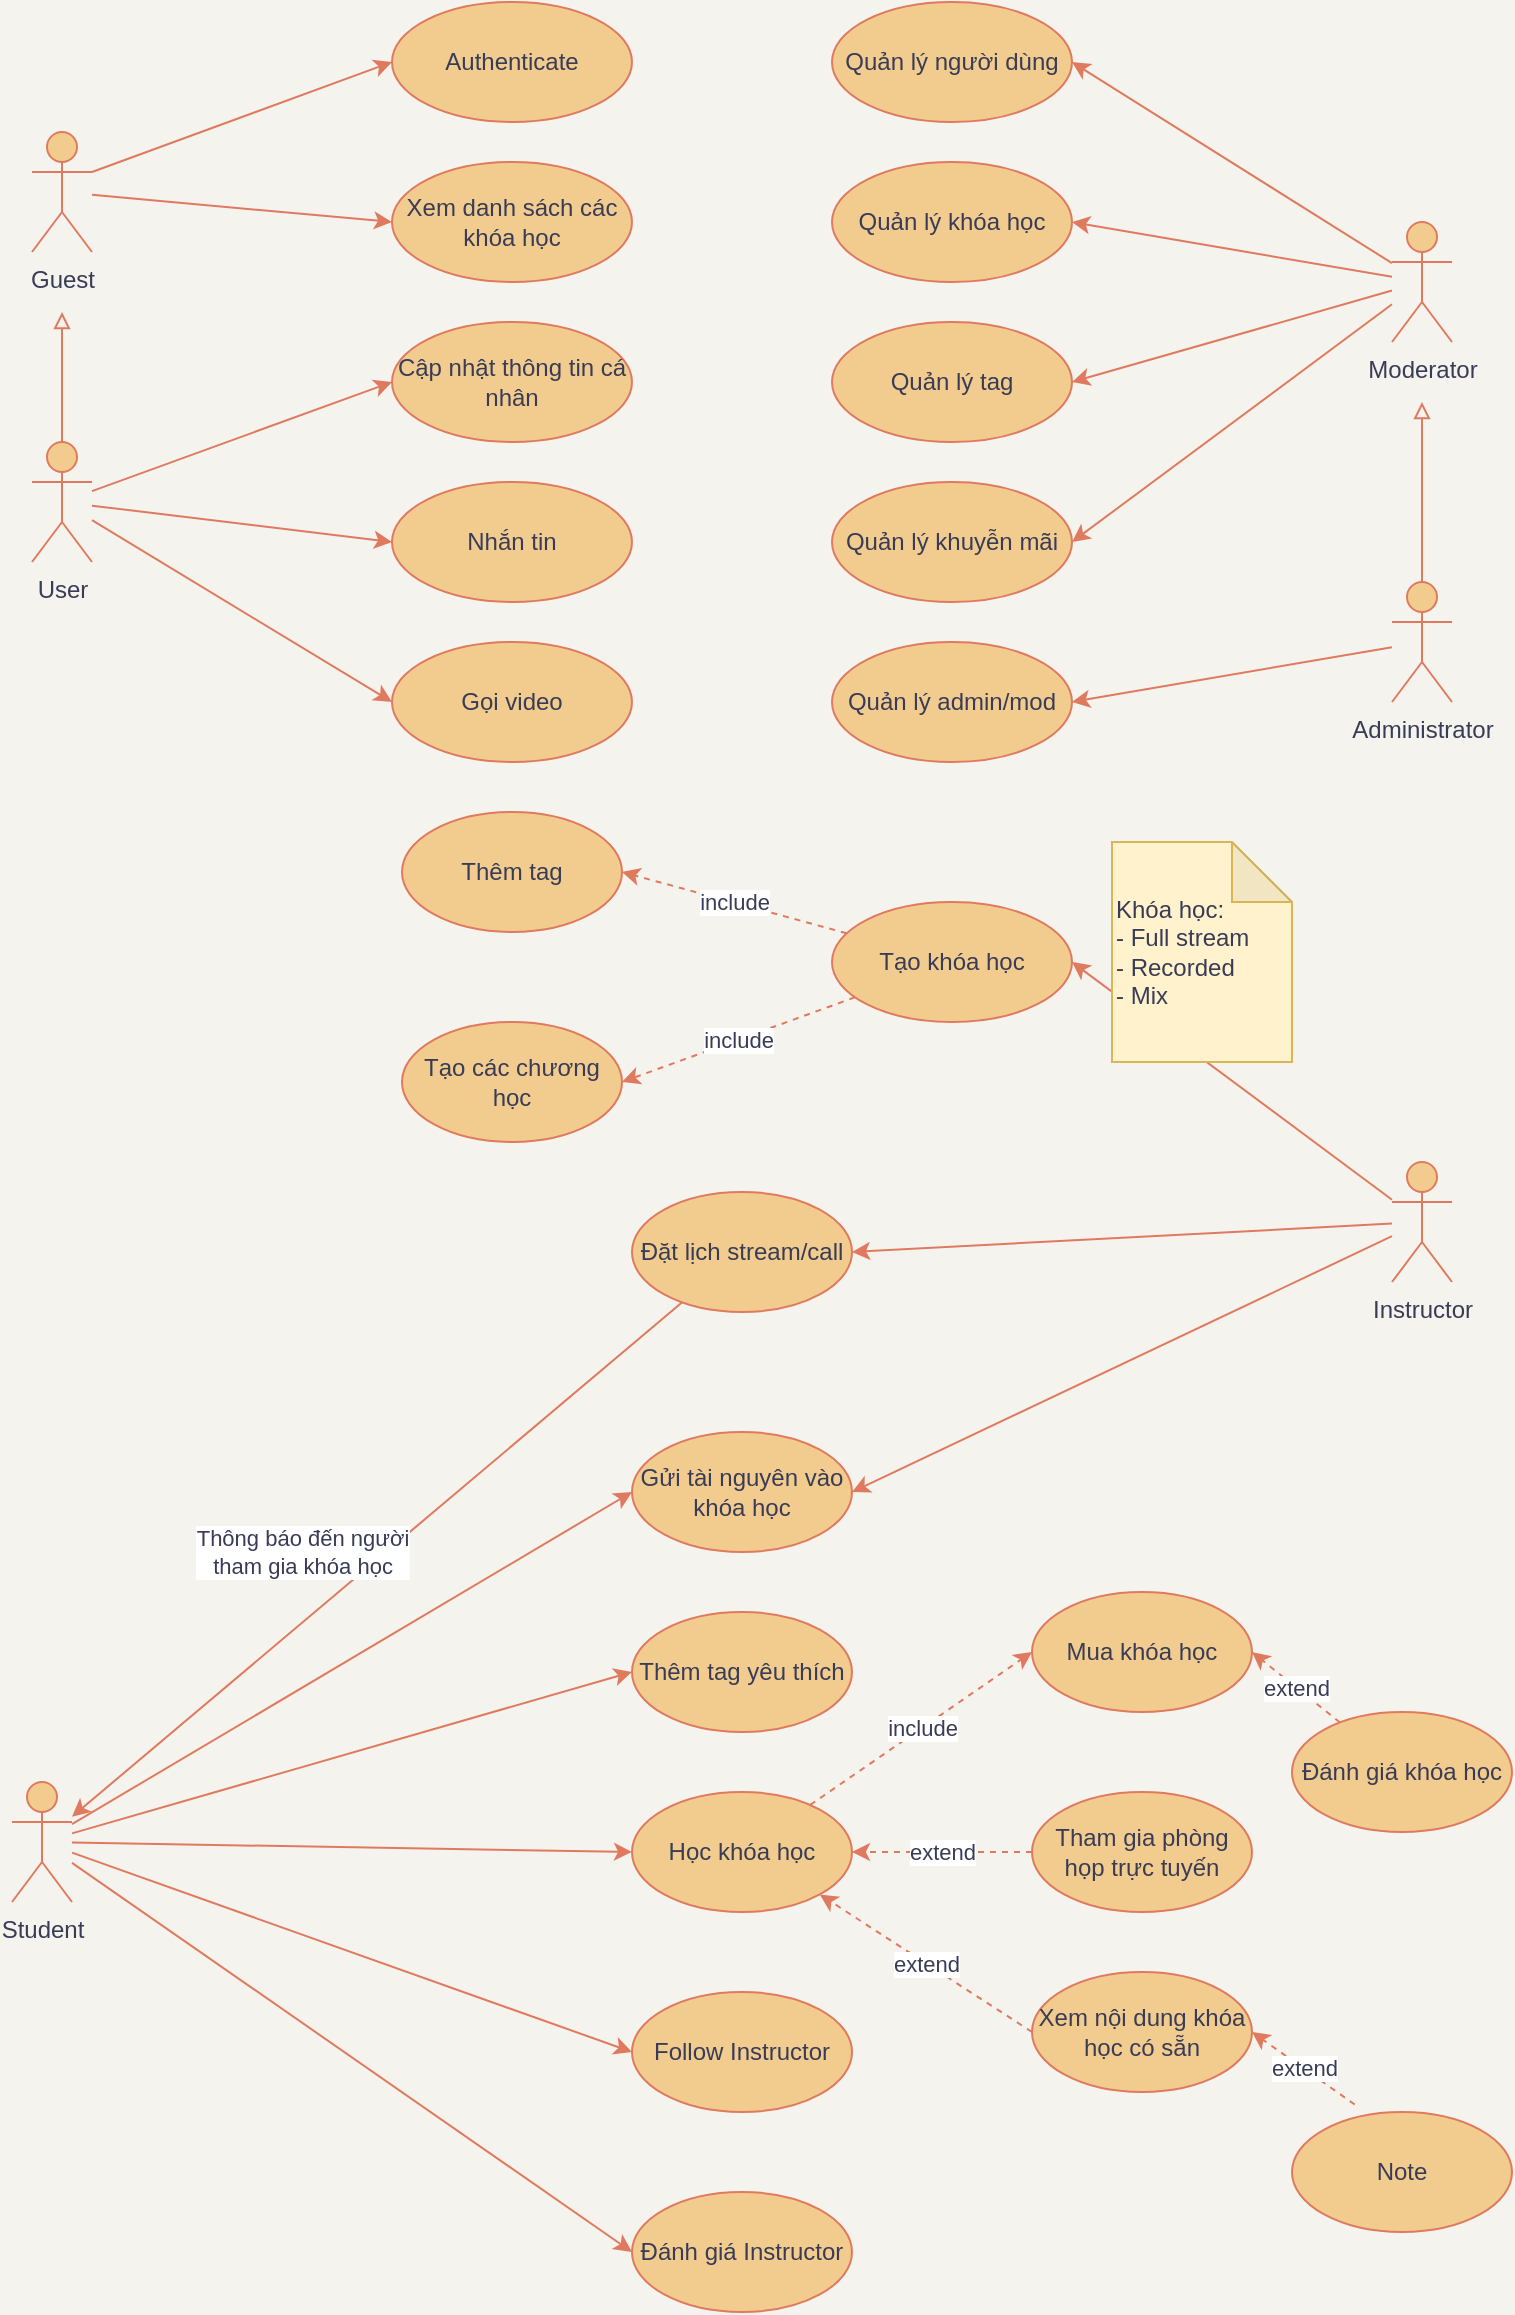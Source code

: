 <mxfile version="14.4.9" type="github" pages="3">
  <diagram id="5plZKbPlIHDqdeCXFDGE" name="usecase">
    <mxGraphModel dx="1021" dy="512" grid="1" gridSize="10" guides="1" tooltips="1" connect="1" arrows="1" fold="1" page="1" pageScale="1" pageWidth="827" pageHeight="1169" background="#F4F3ED" math="0" shadow="0">
      <root>
        <mxCell id="0" />
        <mxCell id="1" parent="0" />
        <mxCell id="IZT8jsWd7h7Ih6-XtFO0-38" style="rounded=1;sketch=0;orthogonalLoop=1;jettySize=auto;html=1;entryX=1;entryY=0.5;entryDx=0;entryDy=0;strokeColor=#E07A5F;fillColor=#F2CC8F;fontColor=#393C56;" parent="1" source="IZT8jsWd7h7Ih6-XtFO0-1" target="IZT8jsWd7h7Ih6-XtFO0-17" edge="1">
          <mxGeometry relative="1" as="geometry" />
        </mxCell>
        <mxCell id="IZT8jsWd7h7Ih6-XtFO0-52" style="edgeStyle=none;rounded=1;sketch=0;orthogonalLoop=1;jettySize=auto;html=1;entryX=1;entryY=0.5;entryDx=0;entryDy=0;strokeColor=#E07A5F;fillColor=#F2CC8F;fontColor=#393C56;" parent="1" source="IZT8jsWd7h7Ih6-XtFO0-1" target="IZT8jsWd7h7Ih6-XtFO0-46" edge="1">
          <mxGeometry relative="1" as="geometry" />
        </mxCell>
        <mxCell id="IZT8jsWd7h7Ih6-XtFO0-55" style="edgeStyle=none;rounded=1;sketch=0;orthogonalLoop=1;jettySize=auto;html=1;entryX=1;entryY=0.5;entryDx=0;entryDy=0;strokeColor=#E07A5F;fillColor=#F2CC8F;fontColor=#393C56;" parent="1" source="IZT8jsWd7h7Ih6-XtFO0-1" target="IZT8jsWd7h7Ih6-XtFO0-54" edge="1">
          <mxGeometry relative="1" as="geometry" />
        </mxCell>
        <mxCell id="IZT8jsWd7h7Ih6-XtFO0-1" value="Instructor" style="shape=umlActor;verticalLabelPosition=bottom;verticalAlign=top;html=1;outlineConnect=0;fillColor=#F2CC8F;strokeColor=#E07A5F;fontColor=#393C56;" parent="1" vertex="1">
          <mxGeometry x="725" y="585" width="30" height="60" as="geometry" />
        </mxCell>
        <mxCell id="IZT8jsWd7h7Ih6-XtFO0-56" style="edgeStyle=none;rounded=1;sketch=0;orthogonalLoop=1;jettySize=auto;html=1;entryX=0;entryY=0.5;entryDx=0;entryDy=0;strokeColor=#E07A5F;fillColor=#F2CC8F;fontColor=#393C56;" parent="1" source="IZT8jsWd7h7Ih6-XtFO0-2" target="IZT8jsWd7h7Ih6-XtFO0-54" edge="1">
          <mxGeometry relative="1" as="geometry" />
        </mxCell>
        <mxCell id="IZT8jsWd7h7Ih6-XtFO0-59" style="edgeStyle=none;rounded=1;sketch=0;orthogonalLoop=1;jettySize=auto;html=1;entryX=0;entryY=0.5;entryDx=0;entryDy=0;strokeColor=#E07A5F;fillColor=#F2CC8F;fontColor=#393C56;" parent="1" source="IZT8jsWd7h7Ih6-XtFO0-2" target="IZT8jsWd7h7Ih6-XtFO0-68" edge="1">
          <mxGeometry relative="1" as="geometry" />
        </mxCell>
        <mxCell id="IZT8jsWd7h7Ih6-XtFO0-63" style="edgeStyle=none;rounded=1;sketch=0;orthogonalLoop=1;jettySize=auto;html=1;entryX=0;entryY=0.5;entryDx=0;entryDy=0;strokeColor=#E07A5F;fillColor=#F2CC8F;fontColor=#393C56;" parent="1" source="IZT8jsWd7h7Ih6-XtFO0-2" target="IZT8jsWd7h7Ih6-XtFO0-62" edge="1">
          <mxGeometry relative="1" as="geometry" />
        </mxCell>
        <mxCell id="IZT8jsWd7h7Ih6-XtFO0-65" style="edgeStyle=none;rounded=1;sketch=0;orthogonalLoop=1;jettySize=auto;html=1;entryX=0;entryY=0.5;entryDx=0;entryDy=0;strokeColor=#E07A5F;fillColor=#F2CC8F;fontColor=#393C56;" parent="1" source="IZT8jsWd7h7Ih6-XtFO0-2" target="IZT8jsWd7h7Ih6-XtFO0-64" edge="1">
          <mxGeometry relative="1" as="geometry" />
        </mxCell>
        <mxCell id="IZT8jsWd7h7Ih6-XtFO0-67" style="edgeStyle=none;rounded=1;sketch=0;orthogonalLoop=1;jettySize=auto;html=1;entryX=0;entryY=0.5;entryDx=0;entryDy=0;strokeColor=#E07A5F;fillColor=#F2CC8F;fontColor=#393C56;" parent="1" source="IZT8jsWd7h7Ih6-XtFO0-2" target="IZT8jsWd7h7Ih6-XtFO0-66" edge="1">
          <mxGeometry relative="1" as="geometry" />
        </mxCell>
        <mxCell id="IZT8jsWd7h7Ih6-XtFO0-2" value="Student" style="shape=umlActor;verticalLabelPosition=bottom;verticalAlign=top;html=1;outlineConnect=0;fillColor=#F2CC8F;strokeColor=#E07A5F;fontColor=#393C56;" parent="1" vertex="1">
          <mxGeometry x="35" y="895" width="30" height="60" as="geometry" />
        </mxCell>
        <mxCell id="IZT8jsWd7h7Ih6-XtFO0-3" value="Authenticate" style="ellipse;whiteSpace=wrap;html=1;fillColor=#F2CC8F;strokeColor=#E07A5F;fontColor=#393C56;" parent="1" vertex="1">
          <mxGeometry x="225" y="5" width="120" height="60" as="geometry" />
        </mxCell>
        <mxCell id="IZT8jsWd7h7Ih6-XtFO0-5" style="orthogonalLoop=1;jettySize=auto;html=1;entryX=0;entryY=0.5;entryDx=0;entryDy=0;strokeColor=#E07A5F;fontColor=#393C56;labelBackgroundColor=#F4F1DE;exitX=1;exitY=0.333;exitDx=0;exitDy=0;exitPerimeter=0;" parent="1" source="arFLph5ePu7GaWXkt11v-1" target="IZT8jsWd7h7Ih6-XtFO0-3" edge="1">
          <mxGeometry relative="1" as="geometry" />
        </mxCell>
        <mxCell id="IZT8jsWd7h7Ih6-XtFO0-7" style="edgeStyle=none;orthogonalLoop=1;jettySize=auto;html=1;entryX=0;entryY=0.5;entryDx=0;entryDy=0;strokeColor=#E07A5F;fontColor=#393C56;labelBackgroundColor=#F4F1DE;" parent="1" source="arFLph5ePu7GaWXkt11v-1" target="IZT8jsWd7h7Ih6-XtFO0-6" edge="1">
          <mxGeometry relative="1" as="geometry">
            <mxPoint x="255" y="145" as="targetPoint" />
          </mxGeometry>
        </mxCell>
        <mxCell id="IZT8jsWd7h7Ih6-XtFO0-9" style="edgeStyle=none;orthogonalLoop=1;jettySize=auto;html=1;entryX=0;entryY=0.5;entryDx=0;entryDy=0;strokeColor=#E07A5F;fontColor=#393C56;labelBackgroundColor=#F4F1DE;" parent="1" source="IZT8jsWd7h7Ih6-XtFO0-4" target="IZT8jsWd7h7Ih6-XtFO0-8" edge="1">
          <mxGeometry relative="1" as="geometry" />
        </mxCell>
        <mxCell id="IZT8jsWd7h7Ih6-XtFO0-12" style="edgeStyle=none;orthogonalLoop=1;jettySize=auto;html=1;entryX=0;entryY=0.5;entryDx=0;entryDy=0;strokeColor=#E07A5F;fontColor=#393C56;labelBackgroundColor=#F4F1DE;" parent="1" source="IZT8jsWd7h7Ih6-XtFO0-4" target="IZT8jsWd7h7Ih6-XtFO0-11" edge="1">
          <mxGeometry relative="1" as="geometry" />
        </mxCell>
        <mxCell id="IZT8jsWd7h7Ih6-XtFO0-14" style="edgeStyle=none;orthogonalLoop=1;jettySize=auto;html=1;entryX=0;entryY=0.5;entryDx=0;entryDy=0;strokeColor=#E07A5F;fontColor=#393C56;labelBackgroundColor=#F4F1DE;" parent="1" source="IZT8jsWd7h7Ih6-XtFO0-4" target="IZT8jsWd7h7Ih6-XtFO0-13" edge="1">
          <mxGeometry relative="1" as="geometry" />
        </mxCell>
        <mxCell id="IZT8jsWd7h7Ih6-XtFO0-4" value="User" style="shape=umlActor;verticalLabelPosition=bottom;verticalAlign=top;html=1;outlineConnect=0;fillColor=#F2CC8F;strokeColor=#E07A5F;fontColor=#393C56;" parent="1" vertex="1">
          <mxGeometry x="45" y="225" width="30" height="60" as="geometry" />
        </mxCell>
        <mxCell id="IZT8jsWd7h7Ih6-XtFO0-6" value="Xem danh sách các khóa học" style="ellipse;whiteSpace=wrap;html=1;fillColor=#F2CC8F;strokeColor=#E07A5F;fontColor=#393C56;" parent="1" vertex="1">
          <mxGeometry x="225" y="85" width="120" height="60" as="geometry" />
        </mxCell>
        <mxCell id="IZT8jsWd7h7Ih6-XtFO0-8" value="Cập nhật thông tin cá nhân" style="ellipse;whiteSpace=wrap;html=1;fillColor=#F2CC8F;strokeColor=#E07A5F;fontColor=#393C56;" parent="1" vertex="1">
          <mxGeometry x="225" y="165" width="120" height="60" as="geometry" />
        </mxCell>
        <mxCell id="IZT8jsWd7h7Ih6-XtFO0-11" value="Nhắn tin" style="ellipse;whiteSpace=wrap;html=1;fillColor=#F2CC8F;strokeColor=#E07A5F;fontColor=#393C56;" parent="1" vertex="1">
          <mxGeometry x="225" y="245" width="120" height="60" as="geometry" />
        </mxCell>
        <mxCell id="IZT8jsWd7h7Ih6-XtFO0-13" value="Gọi video" style="ellipse;whiteSpace=wrap;html=1;fillColor=#F2CC8F;strokeColor=#E07A5F;fontColor=#393C56;" parent="1" vertex="1">
          <mxGeometry x="225" y="325" width="120" height="60" as="geometry" />
        </mxCell>
        <mxCell id="IZT8jsWd7h7Ih6-XtFO0-47" value="include" style="edgeStyle=none;rounded=1;sketch=0;orthogonalLoop=1;jettySize=auto;html=1;entryX=1;entryY=0.5;entryDx=0;entryDy=0;strokeColor=#E07A5F;fillColor=#F2CC8F;fontColor=#393C56;dashed=1;" parent="1" source="IZT8jsWd7h7Ih6-XtFO0-17" target="IZT8jsWd7h7Ih6-XtFO0-40" edge="1">
          <mxGeometry relative="1" as="geometry" />
        </mxCell>
        <mxCell id="IZT8jsWd7h7Ih6-XtFO0-74" value="include" style="edgeStyle=none;rounded=1;sketch=0;orthogonalLoop=1;jettySize=auto;html=1;entryX=1;entryY=0.5;entryDx=0;entryDy=0;dashed=1;strokeColor=#E07A5F;fillColor=#F2CC8F;fontColor=#393C56;" parent="1" source="IZT8jsWd7h7Ih6-XtFO0-17" target="IZT8jsWd7h7Ih6-XtFO0-73" edge="1">
          <mxGeometry relative="1" as="geometry" />
        </mxCell>
        <mxCell id="IZT8jsWd7h7Ih6-XtFO0-17" value="Tạo khóa học" style="ellipse;whiteSpace=wrap;html=1;fillColor=#F2CC8F;strokeColor=#E07A5F;fontColor=#393C56;" parent="1" vertex="1">
          <mxGeometry x="445" y="455" width="120" height="60" as="geometry" />
        </mxCell>
        <mxCell id="IZT8jsWd7h7Ih6-XtFO0-19" value="Quản lý người dùng" style="ellipse;whiteSpace=wrap;html=1;fillColor=#F2CC8F;strokeColor=#E07A5F;fontColor=#393C56;" parent="1" vertex="1">
          <mxGeometry x="445" y="5" width="120" height="60" as="geometry" />
        </mxCell>
        <mxCell id="IZT8jsWd7h7Ih6-XtFO0-20" style="orthogonalLoop=1;jettySize=auto;html=1;entryX=1;entryY=0.5;entryDx=0;entryDy=0;strokeColor=#E07A5F;fontColor=#393C56;labelBackgroundColor=#F4F1DE;" parent="1" source="IZT8jsWd7h7Ih6-XtFO0-25" target="IZT8jsWd7h7Ih6-XtFO0-19" edge="1">
          <mxGeometry relative="1" as="geometry" />
        </mxCell>
        <mxCell id="IZT8jsWd7h7Ih6-XtFO0-21" style="edgeStyle=none;orthogonalLoop=1;jettySize=auto;html=1;entryX=1;entryY=0.5;entryDx=0;entryDy=0;strokeColor=#E07A5F;fontColor=#393C56;labelBackgroundColor=#F4F1DE;" parent="1" source="IZT8jsWd7h7Ih6-XtFO0-25" target="IZT8jsWd7h7Ih6-XtFO0-26" edge="1">
          <mxGeometry relative="1" as="geometry">
            <mxPoint x="405" y="165" as="targetPoint" />
          </mxGeometry>
        </mxCell>
        <mxCell id="IZT8jsWd7h7Ih6-XtFO0-22" style="edgeStyle=none;orthogonalLoop=1;jettySize=auto;html=1;entryX=1;entryY=0.5;entryDx=0;entryDy=0;strokeColor=#E07A5F;fontColor=#393C56;labelBackgroundColor=#F4F1DE;" parent="1" source="IZT8jsWd7h7Ih6-XtFO0-25" target="IZT8jsWd7h7Ih6-XtFO0-27" edge="1">
          <mxGeometry relative="1" as="geometry" />
        </mxCell>
        <mxCell id="IZT8jsWd7h7Ih6-XtFO0-23" style="edgeStyle=none;orthogonalLoop=1;jettySize=auto;html=1;entryX=1;entryY=0.5;entryDx=0;entryDy=0;strokeColor=#E07A5F;fontColor=#393C56;labelBackgroundColor=#F4F1DE;" parent="1" source="IZT8jsWd7h7Ih6-XtFO0-25" target="IZT8jsWd7h7Ih6-XtFO0-28" edge="1">
          <mxGeometry relative="1" as="geometry" />
        </mxCell>
        <mxCell id="IZT8jsWd7h7Ih6-XtFO0-25" value="Moderator" style="shape=umlActor;verticalLabelPosition=bottom;verticalAlign=top;html=1;outlineConnect=0;fillColor=#F2CC8F;strokeColor=#E07A5F;fontColor=#393C56;" parent="1" vertex="1">
          <mxGeometry x="725" y="115" width="30" height="60" as="geometry" />
        </mxCell>
        <mxCell id="IZT8jsWd7h7Ih6-XtFO0-26" value="Quản lý khóa học" style="ellipse;whiteSpace=wrap;html=1;fillColor=#F2CC8F;strokeColor=#E07A5F;fontColor=#393C56;" parent="1" vertex="1">
          <mxGeometry x="445" y="85" width="120" height="60" as="geometry" />
        </mxCell>
        <mxCell id="IZT8jsWd7h7Ih6-XtFO0-27" value="Quản lý tag" style="ellipse;whiteSpace=wrap;html=1;fillColor=#F2CC8F;strokeColor=#E07A5F;fontColor=#393C56;" parent="1" vertex="1">
          <mxGeometry x="445" y="165" width="120" height="60" as="geometry" />
        </mxCell>
        <mxCell id="IZT8jsWd7h7Ih6-XtFO0-28" value="Quản lý khuyễn mãi" style="ellipse;whiteSpace=wrap;html=1;fillColor=#F2CC8F;strokeColor=#E07A5F;fontColor=#393C56;" parent="1" vertex="1">
          <mxGeometry x="445" y="245" width="120" height="60" as="geometry" />
        </mxCell>
        <mxCell id="IZT8jsWd7h7Ih6-XtFO0-33" style="edgeStyle=none;orthogonalLoop=1;jettySize=auto;html=1;endArrow=block;endFill=0;strokeColor=#E07A5F;fontColor=#393C56;labelBackgroundColor=#F4F1DE;" parent="1" source="IZT8jsWd7h7Ih6-XtFO0-30" edge="1">
          <mxGeometry relative="1" as="geometry">
            <mxPoint x="740" y="205" as="targetPoint" />
          </mxGeometry>
        </mxCell>
        <mxCell id="IZT8jsWd7h7Ih6-XtFO0-37" style="edgeStyle=none;orthogonalLoop=1;jettySize=auto;html=1;entryX=1;entryY=0.5;entryDx=0;entryDy=0;endArrow=classic;endFill=1;strokeColor=#E07A5F;fontColor=#393C56;labelBackgroundColor=#F4F1DE;" parent="1" source="IZT8jsWd7h7Ih6-XtFO0-30" target="IZT8jsWd7h7Ih6-XtFO0-35" edge="1">
          <mxGeometry relative="1" as="geometry" />
        </mxCell>
        <mxCell id="IZT8jsWd7h7Ih6-XtFO0-30" value="Administrator" style="shape=umlActor;verticalLabelPosition=bottom;verticalAlign=top;html=1;outlineConnect=0;fillColor=#F2CC8F;strokeColor=#E07A5F;fontColor=#393C56;" parent="1" vertex="1">
          <mxGeometry x="725" y="295" width="30" height="60" as="geometry" />
        </mxCell>
        <mxCell id="IZT8jsWd7h7Ih6-XtFO0-35" value="Quản lý admin/mod" style="ellipse;whiteSpace=wrap;html=1;fillColor=#F2CC8F;strokeColor=#E07A5F;fontColor=#393C56;" parent="1" vertex="1">
          <mxGeometry x="445" y="325" width="120" height="60" as="geometry" />
        </mxCell>
        <mxCell id="IZT8jsWd7h7Ih6-XtFO0-40" value="Tạo các chương học" style="ellipse;whiteSpace=wrap;html=1;rounded=0;sketch=0;strokeColor=#E07A5F;fillColor=#F2CC8F;fontColor=#393C56;" parent="1" vertex="1">
          <mxGeometry x="230" y="515" width="110" height="60" as="geometry" />
        </mxCell>
        <mxCell id="IZT8jsWd7h7Ih6-XtFO0-53" value="Thông báo đến người&lt;br&gt;tham gia khóa học" style="edgeStyle=none;rounded=1;sketch=0;orthogonalLoop=1;jettySize=auto;html=1;strokeColor=#E07A5F;fillColor=#F2CC8F;fontColor=#393C56;" parent="1" source="IZT8jsWd7h7Ih6-XtFO0-46" target="IZT8jsWd7h7Ih6-XtFO0-2" edge="1">
          <mxGeometry x="0.132" y="-27" relative="1" as="geometry">
            <mxPoint as="offset" />
          </mxGeometry>
        </mxCell>
        <mxCell id="IZT8jsWd7h7Ih6-XtFO0-46" value="Đặt lịch stream/call" style="ellipse;whiteSpace=wrap;html=1;rounded=0;sketch=0;strokeColor=#E07A5F;fillColor=#F2CC8F;fontColor=#393C56;" parent="1" vertex="1">
          <mxGeometry x="345" y="600" width="110" height="60" as="geometry" />
        </mxCell>
        <mxCell id="IZT8jsWd7h7Ih6-XtFO0-54" value="Gửi tài nguyên vào khóa học" style="ellipse;whiteSpace=wrap;html=1;rounded=0;sketch=0;strokeColor=#E07A5F;fillColor=#F2CC8F;fontColor=#393C56;" parent="1" vertex="1">
          <mxGeometry x="345" y="720" width="110" height="60" as="geometry" />
        </mxCell>
        <mxCell id="IZT8jsWd7h7Ih6-XtFO0-57" value="Mua khóa học" style="ellipse;whiteSpace=wrap;html=1;rounded=0;sketch=0;strokeColor=#E07A5F;fillColor=#F2CC8F;fontColor=#393C56;" parent="1" vertex="1">
          <mxGeometry x="545" y="800" width="110" height="60" as="geometry" />
        </mxCell>
        <mxCell id="IZT8jsWd7h7Ih6-XtFO0-61" value="extend" style="edgeStyle=none;rounded=1;sketch=0;orthogonalLoop=1;jettySize=auto;html=1;entryX=1;entryY=0.5;entryDx=0;entryDy=0;strokeColor=#E07A5F;fillColor=#F2CC8F;fontColor=#393C56;dashed=1;" parent="1" source="IZT8jsWd7h7Ih6-XtFO0-60" target="IZT8jsWd7h7Ih6-XtFO0-57" edge="1">
          <mxGeometry relative="1" as="geometry" />
        </mxCell>
        <mxCell id="IZT8jsWd7h7Ih6-XtFO0-60" value="Đánh giá khóa học" style="ellipse;whiteSpace=wrap;html=1;rounded=0;sketch=0;strokeColor=#E07A5F;fillColor=#F2CC8F;fontColor=#393C56;" parent="1" vertex="1">
          <mxGeometry x="675" y="860" width="110" height="60" as="geometry" />
        </mxCell>
        <mxCell id="IZT8jsWd7h7Ih6-XtFO0-62" value="Đánh giá Instructor" style="ellipse;whiteSpace=wrap;html=1;rounded=0;sketch=0;strokeColor=#E07A5F;fillColor=#F2CC8F;fontColor=#393C56;" parent="1" vertex="1">
          <mxGeometry x="345" y="1100" width="110" height="60" as="geometry" />
        </mxCell>
        <mxCell id="IZT8jsWd7h7Ih6-XtFO0-64" value="Follow Instructor" style="ellipse;whiteSpace=wrap;html=1;rounded=0;sketch=0;strokeColor=#E07A5F;fillColor=#F2CC8F;fontColor=#393C56;" parent="1" vertex="1">
          <mxGeometry x="345" y="1000" width="110" height="60" as="geometry" />
        </mxCell>
        <mxCell id="IZT8jsWd7h7Ih6-XtFO0-66" value="Thêm tag yêu thích" style="ellipse;whiteSpace=wrap;html=1;rounded=0;sketch=0;strokeColor=#E07A5F;fillColor=#F2CC8F;fontColor=#393C56;" parent="1" vertex="1">
          <mxGeometry x="345" y="810" width="110" height="60" as="geometry" />
        </mxCell>
        <mxCell id="IZT8jsWd7h7Ih6-XtFO0-69" value="include" style="edgeStyle=none;rounded=1;sketch=0;orthogonalLoop=1;jettySize=auto;html=1;entryX=0;entryY=0.5;entryDx=0;entryDy=0;strokeColor=#E07A5F;fillColor=#F2CC8F;fontColor=#393C56;dashed=1;" parent="1" source="IZT8jsWd7h7Ih6-XtFO0-68" target="IZT8jsWd7h7Ih6-XtFO0-57" edge="1">
          <mxGeometry relative="1" as="geometry" />
        </mxCell>
        <mxCell id="IZT8jsWd7h7Ih6-XtFO0-68" value="Học khóa học" style="ellipse;whiteSpace=wrap;html=1;rounded=0;sketch=0;strokeColor=#E07A5F;fillColor=#F2CC8F;fontColor=#393C56;" parent="1" vertex="1">
          <mxGeometry x="345" y="900" width="110" height="60" as="geometry" />
        </mxCell>
        <mxCell id="IZT8jsWd7h7Ih6-XtFO0-70" value="Khóa học:&lt;br&gt;- Full stream&lt;br&gt;- Recorded&lt;br&gt;- Mix" style="shape=note;whiteSpace=wrap;html=1;backgroundOutline=1;darkOpacity=0.05;rounded=0;sketch=0;strokeColor=#d6b656;fillColor=#fff2cc;align=left;fontColor=#393C56;" parent="1" vertex="1">
          <mxGeometry x="585" y="425" width="90" height="110" as="geometry" />
        </mxCell>
        <mxCell id="IZT8jsWd7h7Ih6-XtFO0-72" value="extend" style="edgeStyle=none;rounded=1;sketch=0;orthogonalLoop=1;jettySize=auto;html=1;entryX=1;entryY=0.5;entryDx=0;entryDy=0;dashed=1;strokeColor=#E07A5F;fillColor=#F2CC8F;fontColor=#393C56;" parent="1" source="IZT8jsWd7h7Ih6-XtFO0-71" target="IZT8jsWd7h7Ih6-XtFO0-68" edge="1">
          <mxGeometry relative="1" as="geometry" />
        </mxCell>
        <mxCell id="IZT8jsWd7h7Ih6-XtFO0-71" value="Tham gia phòng họp trực tuyến" style="ellipse;whiteSpace=wrap;html=1;rounded=0;sketch=0;strokeColor=#E07A5F;fillColor=#F2CC8F;fontColor=#393C56;" parent="1" vertex="1">
          <mxGeometry x="545" y="900" width="110" height="60" as="geometry" />
        </mxCell>
        <mxCell id="IZT8jsWd7h7Ih6-XtFO0-73" value="Thêm tag" style="ellipse;whiteSpace=wrap;html=1;rounded=0;sketch=0;strokeColor=#E07A5F;fillColor=#F2CC8F;fontColor=#393C56;" parent="1" vertex="1">
          <mxGeometry x="230" y="410" width="110" height="60" as="geometry" />
        </mxCell>
        <mxCell id="dZKI4s27ZK44j0xTkER0-1" value="Xem nội dung khóa học có sẵn" style="ellipse;whiteSpace=wrap;html=1;rounded=0;sketch=0;strokeColor=#E07A5F;fillColor=#F2CC8F;fontColor=#393C56;" parent="1" vertex="1">
          <mxGeometry x="545" y="990" width="110" height="60" as="geometry" />
        </mxCell>
        <mxCell id="dZKI4s27ZK44j0xTkER0-3" value="extend" style="edgeStyle=none;rounded=1;sketch=0;orthogonalLoop=1;jettySize=auto;html=1;entryX=1;entryY=1;entryDx=0;entryDy=0;dashed=1;strokeColor=#E07A5F;fillColor=#F2CC8F;fontColor=#393C56;exitX=0;exitY=0.5;exitDx=0;exitDy=0;" parent="1" source="dZKI4s27ZK44j0xTkER0-1" target="IZT8jsWd7h7Ih6-XtFO0-68" edge="1">
          <mxGeometry relative="1" as="geometry">
            <mxPoint x="555" y="940" as="sourcePoint" />
            <mxPoint x="465" y="940" as="targetPoint" />
          </mxGeometry>
        </mxCell>
        <mxCell id="dZKI4s27ZK44j0xTkER0-4" value="Note" style="ellipse;whiteSpace=wrap;html=1;rounded=0;sketch=0;strokeColor=#E07A5F;fillColor=#F2CC8F;fontColor=#393C56;" parent="1" vertex="1">
          <mxGeometry x="675" y="1060" width="110" height="60" as="geometry" />
        </mxCell>
        <mxCell id="dZKI4s27ZK44j0xTkER0-6" value="extend" style="edgeStyle=none;rounded=1;sketch=0;orthogonalLoop=1;jettySize=auto;html=1;entryX=1;entryY=0.5;entryDx=0;entryDy=0;dashed=1;strokeColor=#E07A5F;fillColor=#F2CC8F;fontColor=#393C56;" parent="1" target="dZKI4s27ZK44j0xTkER0-1" edge="1">
          <mxGeometry relative="1" as="geometry">
            <mxPoint x="706.37" y="1056.261" as="sourcePoint" />
            <mxPoint x="546.941" y="1040.003" as="targetPoint" />
          </mxGeometry>
        </mxCell>
        <mxCell id="arFLph5ePu7GaWXkt11v-1" value="Guest" style="shape=umlActor;verticalLabelPosition=bottom;verticalAlign=top;html=1;outlineConnect=0;fillColor=#F2CC8F;strokeColor=#E07A5F;fontColor=#393C56;" vertex="1" parent="1">
          <mxGeometry x="45" y="70" width="30" height="60" as="geometry" />
        </mxCell>
        <mxCell id="arFLph5ePu7GaWXkt11v-3" style="orthogonalLoop=1;jettySize=auto;html=1;strokeColor=#E07A5F;fontColor=#393C56;labelBackgroundColor=#F4F1DE;exitX=0.5;exitY=0;exitDx=0;exitDy=0;exitPerimeter=0;endArrow=block;endFill=0;" edge="1" parent="1" source="IZT8jsWd7h7Ih6-XtFO0-4">
          <mxGeometry relative="1" as="geometry">
            <mxPoint x="85" y="245.0" as="sourcePoint" />
            <mxPoint x="60" y="160" as="targetPoint" />
          </mxGeometry>
        </mxCell>
      </root>
    </mxGraphModel>
  </diagram>
  <diagram id="RvHDJ1kNJIi9Ndnm_6iz" name="System">
    <mxGraphModel dx="868" dy="435" grid="1" gridSize="10" guides="1" tooltips="1" connect="1" arrows="1" fold="1" page="1" pageScale="1" pageWidth="1169" pageHeight="827" math="0" shadow="0">
      <root>
        <mxCell id="fFk0APMbvgvG1B_QwdTo-0" />
        <mxCell id="fFk0APMbvgvG1B_QwdTo-1" parent="fFk0APMbvgvG1B_QwdTo-0" />
        <mxCell id="fFk0APMbvgvG1B_QwdTo-37" value="Frontend" style="whiteSpace=wrap;html=1;aspect=fixed;strokeColor=#1A1A1A;strokeWidth=1;fillColor=#FFFFFF;fontSize=16;fontColor=#000000;labelPosition=center;verticalLabelPosition=top;align=center;verticalAlign=bottom;" parent="fFk0APMbvgvG1B_QwdTo-1" vertex="1">
          <mxGeometry x="709" y="310" width="210" height="210" as="geometry" />
        </mxCell>
        <mxCell id="fFk0APMbvgvG1B_QwdTo-34" value="Backend" style="whiteSpace=wrap;html=1;strokeColor=#1A1A1A;strokeWidth=1;fontSize=16;fontColor=#000000;fillColor=#FFFFFF;labelPosition=center;verticalLabelPosition=top;align=center;verticalAlign=bottom;" parent="fFk0APMbvgvG1B_QwdTo-1" vertex="1">
          <mxGeometry x="249" y="200" width="170" height="310" as="geometry" />
        </mxCell>
        <mxCell id="fFk0APMbvgvG1B_QwdTo-3" value="" style="outlineConnect=0;fontColor=#232F3E;gradientColor=none;strokeColor=none;dashed=0;verticalLabelPosition=bottom;verticalAlign=top;align=center;html=1;fontSize=12;fontStyle=0;aspect=fixed;pointerEvents=1;shape=mxgraph.aws4.rds_mysql_instance;fillColor=#000000;" parent="fFk0APMbvgvG1B_QwdTo-1" vertex="1">
          <mxGeometry x="295" y="220" width="78" height="78" as="geometry" />
        </mxCell>
        <mxCell id="fFk0APMbvgvG1B_QwdTo-13" value="API" style="rounded=0;orthogonalLoop=1;jettySize=auto;html=1;fontColor=#000000;fontSize=16;strokeWidth=3;exitX=0;exitY=0.5;exitDx=0;exitDy=0;" parent="fFk0APMbvgvG1B_QwdTo-1" source="fFk0APMbvgvG1B_QwdTo-37" target="fFk0APMbvgvG1B_QwdTo-10" edge="1">
          <mxGeometry relative="1" as="geometry">
            <mxPoint x="509" y="470" as="sourcePoint" />
          </mxGeometry>
        </mxCell>
        <mxCell id="fFk0APMbvgvG1B_QwdTo-9" value="Reactjs" style="shape=image;html=1;verticalAlign=top;verticalLabelPosition=bottom;labelBackgroundColor=#ffffff;imageAspect=0;aspect=fixed;image=https://cdn3.iconfinder.com/data/icons/seo-marketing-19/32/SEO-17-128.png;fillColor=#000000;fontColor=#000000;fontSize=16;" parent="fFk0APMbvgvG1B_QwdTo-1" vertex="1">
          <mxGeometry x="749" y="335" width="80" height="80" as="geometry" />
        </mxCell>
        <mxCell id="fFk0APMbvgvG1B_QwdTo-33" value="Pub" style="rounded=0;orthogonalLoop=1;jettySize=auto;html=1;fontSize=16;fontColor=#000000;strokeWidth=3;strokeColor=#007FFF;" parent="fFk0APMbvgvG1B_QwdTo-1" source="fFk0APMbvgvG1B_QwdTo-10" edge="1">
          <mxGeometry relative="1" as="geometry">
            <mxPoint x="519" y="210" as="targetPoint" />
          </mxGeometry>
        </mxCell>
        <mxCell id="fFk0APMbvgvG1B_QwdTo-10" value="Laravel" style="outlineConnect=0;fontColor=#232F3E;gradientColor=none;strokeColor=none;dashed=0;verticalLabelPosition=middle;verticalAlign=bottom;align=center;html=1;fontSize=16;fontStyle=0;aspect=fixed;pointerEvents=1;shape=mxgraph.aws4.traditional_server;fillColor=#1A1A1A;labelPosition=left;horizontal=0;" parent="fFk0APMbvgvG1B_QwdTo-1" vertex="1">
          <mxGeometry x="305.15" y="365" width="57.69" height="100" as="geometry" />
        </mxCell>
        <mxCell id="fFk0APMbvgvG1B_QwdTo-39" value="Sub" style="edgeStyle=none;rounded=0;orthogonalLoop=1;jettySize=auto;html=1;strokeColor=#007FFF;strokeWidth=3;fontSize=16;fontColor=#1A1A1A;entryX=0.5;entryY=0;entryDx=0;entryDy=0;" parent="fFk0APMbvgvG1B_QwdTo-1" source="fFk0APMbvgvG1B_QwdTo-30" target="fFk0APMbvgvG1B_QwdTo-37" edge="1">
          <mxGeometry relative="1" as="geometry">
            <mxPoint x="639" y="400" as="targetPoint" />
            <Array as="points" />
          </mxGeometry>
        </mxCell>
        <mxCell id="fFk0APMbvgvG1B_QwdTo-30" value="Message, Notification broker&lt;br&gt;&lt;font style=&quot;font-size: 13px&quot;&gt;(Websocket/Pusher/RabbitMQ)&lt;/font&gt;" style="pointerEvents=1;shadow=0;dashed=0;html=1;strokeColor=none;labelPosition=center;verticalLabelPosition=bottom;verticalAlign=top;outlineConnect=0;align=center;shape=mxgraph.office.communications.im_workload;fontSize=16;fontColor=#000000;fillColor=#000033;" parent="fFk0APMbvgvG1B_QwdTo-1" vertex="1">
          <mxGeometry x="529" y="160" width="80" height="80" as="geometry" />
        </mxCell>
        <mxCell id="fFk0APMbvgvG1B_QwdTo-36" value="" style="endArrow=classic;startArrow=classic;html=1;strokeWidth=3;fontSize=16;fontColor=#000000;" parent="fFk0APMbvgvG1B_QwdTo-1" source="fFk0APMbvgvG1B_QwdTo-10" target="fFk0APMbvgvG1B_QwdTo-3" edge="1">
          <mxGeometry width="50" height="50" relative="1" as="geometry">
            <mxPoint x="319" y="430" as="sourcePoint" />
            <mxPoint x="369" y="380" as="targetPoint" />
          </mxGeometry>
        </mxCell>
        <mxCell id="fFk0APMbvgvG1B_QwdTo-38" value="" style="verticalAlign=top;verticalLabelPosition=bottom;labelPosition=center;align=center;html=1;outlineConnect=0;fillColor=#CCCCCC;gradientColor=none;gradientDirection=north;strokeWidth=2;shape=mxgraph.networks.mobile;fontColor=#1A1A1A;strokeColor=#1A1A1A;" parent="fFk0APMbvgvG1B_QwdTo-1" vertex="1">
          <mxGeometry x="838" y="405" width="50" height="100" as="geometry" />
        </mxCell>
        <mxCell id="fFk0APMbvgvG1B_QwdTo-40" value="Media Server SFU&lt;br&gt;(NodeJs???)" style="points=[[0.015,0.015,0],[0.985,0.015,0],[0.985,0.985,0],[0.015,0.985,0],[0.25,0,0],[0.5,0,0],[0.75,0,0],[1,0.25,0],[1,0.5,0],[1,0.75,0],[0.75,1,0],[0.5,1,0],[0.25,1,0],[0,0.75,0],[0,0.5,0],[0,0.25,0]];verticalLabelPosition=bottom;html=1;verticalAlign=top;aspect=fixed;align=center;pointerEvents=1;shape=mxgraph.cisco19.rect;prIcon=video_gateway;fillColor=#FAFAFA;fontSize=16;fontColor=#1A1A1A;strokeColor=#003300;" parent="fFk0APMbvgvG1B_QwdTo-1" vertex="1">
          <mxGeometry x="519" y="580" width="128" height="100" as="geometry" />
        </mxCell>
        <mxCell id="fFk0APMbvgvG1B_QwdTo-41" value="WebRTC" style="endArrow=classic;startArrow=classic;html=1;strokeWidth=3;fontSize=16;fontColor=#1A1A1A;exitX=1;exitY=0.5;exitDx=0;exitDy=0;exitPerimeter=0;strokeColor=#009900;entryX=0.5;entryY=1;entryDx=0;entryDy=0;" parent="fFk0APMbvgvG1B_QwdTo-1" source="fFk0APMbvgvG1B_QwdTo-40" target="fFk0APMbvgvG1B_QwdTo-37" edge="1">
          <mxGeometry width="50" height="50" relative="1" as="geometry">
            <mxPoint x="559" y="710" as="sourcePoint" />
            <mxPoint x="609" y="660" as="targetPoint" />
          </mxGeometry>
        </mxCell>
        <mxCell id="fFk0APMbvgvG1B_QwdTo-43" value="MQTT" style="endArrow=classic;startArrow=classic;html=1;strokeWidth=3;fontSize=16;fontColor=#1A1A1A;exitX=0;exitY=0.5;exitDx=0;exitDy=0;exitPerimeter=0;strokeColor=#99FF33;" parent="fFk0APMbvgvG1B_QwdTo-1" source="fFk0APMbvgvG1B_QwdTo-40" target="fFk0APMbvgvG1B_QwdTo-10" edge="1">
          <mxGeometry width="50" height="50" relative="1" as="geometry">
            <mxPoint x="624" y="720" as="sourcePoint" />
            <mxPoint x="624" y="600" as="targetPoint" />
          </mxGeometry>
        </mxCell>
        <mxCell id="fFk0APMbvgvG1B_QwdTo-46" value="Recommendation &lt;br&gt;system server (Python)" style="outlineConnect=0;dashed=0;verticalLabelPosition=bottom;verticalAlign=top;align=center;html=1;shape=mxgraph.aws3.android;fillColor=#FFD44F;gradientColor=none;strokeColor=#003300;strokeWidth=1;fontSize=16;fontColor=#1A1A1A;" parent="fFk0APMbvgvG1B_QwdTo-1" vertex="1">
          <mxGeometry x="297.25" y="550" width="73.5" height="84" as="geometry" />
        </mxCell>
        <mxCell id="fFk0APMbvgvG1B_QwdTo-48" value="" style="endArrow=classic;startArrow=classic;html=1;strokeWidth=3;fontSize=16;fontColor=#000000;exitX=0.5;exitY=0;exitDx=0;exitDy=0;exitPerimeter=0;" parent="fFk0APMbvgvG1B_QwdTo-1" source="fFk0APMbvgvG1B_QwdTo-46" target="fFk0APMbvgvG1B_QwdTo-10" edge="1">
          <mxGeometry width="50" height="50" relative="1" as="geometry">
            <mxPoint x="279" y="852" as="sourcePoint" />
            <mxPoint x="278.999" y="570" as="targetPoint" />
          </mxGeometry>
        </mxCell>
      </root>
    </mxGraphModel>
  </diagram>
  <diagram id="GlSMpwsHtydvujBneQ-o" name="webRTC">
    <mxGraphModel dx="868" dy="435" grid="1" gridSize="10" guides="1" tooltips="1" connect="1" arrows="1" fold="1" page="1" pageScale="1" pageWidth="1169" pageHeight="827" math="0" shadow="0">
      <root>
        <mxCell id="V_DcOLHjAQjuO55y5VyR-0" />
        <mxCell id="V_DcOLHjAQjuO55y5VyR-1" parent="V_DcOLHjAQjuO55y5VyR-0" />
        <mxCell id="V_DcOLHjAQjuO55y5VyR-2" value="Livestream room" style="whiteSpace=wrap;html=1;strokeColor=#1A1A1A;strokeWidth=1;fontSize=16;fontColor=#000000;fillColor=#FFFFFF;labelPosition=center;verticalLabelPosition=top;align=center;verticalAlign=bottom;" parent="V_DcOLHjAQjuO55y5VyR-1" vertex="1">
          <mxGeometry x="255" y="193" width="660" height="440" as="geometry" />
        </mxCell>
        <mxCell id="V_DcOLHjAQjuO55y5VyR-3" style="edgeStyle=none;rounded=0;orthogonalLoop=1;jettySize=auto;html=1;entryX=0;entryY=0.75;entryDx=0;entryDy=0;strokeColor=#009900;strokeWidth=3;fontSize=16;fontColor=#1A1A1A;" parent="V_DcOLHjAQjuO55y5VyR-1" source="V_DcOLHjAQjuO55y5VyR-6" target="V_DcOLHjAQjuO55y5VyR-10" edge="1">
          <mxGeometry relative="1" as="geometry" />
        </mxCell>
        <mxCell id="V_DcOLHjAQjuO55y5VyR-4" value="WebRTC" style="edgeStyle=none;rounded=0;orthogonalLoop=1;jettySize=auto;html=1;entryX=0;entryY=0.75;entryDx=0;entryDy=0;strokeColor=#009900;strokeWidth=3;fontSize=16;fontColor=#1A1A1A;" parent="V_DcOLHjAQjuO55y5VyR-1" source="V_DcOLHjAQjuO55y5VyR-6" target="V_DcOLHjAQjuO55y5VyR-11" edge="1">
          <mxGeometry relative="1" as="geometry" />
        </mxCell>
        <mxCell id="V_DcOLHjAQjuO55y5VyR-5" style="edgeStyle=none;rounded=0;orthogonalLoop=1;jettySize=auto;html=1;entryX=0;entryY=0.75;entryDx=0;entryDy=0;strokeColor=#009900;strokeWidth=3;fontSize=16;fontColor=#1A1A1A;" parent="V_DcOLHjAQjuO55y5VyR-1" source="V_DcOLHjAQjuO55y5VyR-6" target="V_DcOLHjAQjuO55y5VyR-13" edge="1">
          <mxGeometry relative="1" as="geometry" />
        </mxCell>
        <mxCell id="V_DcOLHjAQjuO55y5VyR-6" value="mediasoup" style="points=[[0.015,0.015,0],[0.985,0.015,0],[0.985,0.985,0],[0.015,0.985,0],[0.25,0,0],[0.5,0,0],[0.75,0,0],[1,0.25,0],[1,0.5,0],[1,0.75,0],[0.75,1,0],[0.5,1,0],[0.25,1,0],[0,0.75,0],[0,0.5,0],[0,0.25,0]];verticalLabelPosition=top;html=1;verticalAlign=bottom;aspect=fixed;align=center;pointerEvents=1;shape=mxgraph.cisco19.rect;prIcon=video_gateway;fillColor=#FAFAFA;fontSize=16;fontColor=#1A1A1A;strokeColor=#003300;labelPosition=center;" parent="V_DcOLHjAQjuO55y5VyR-1" vertex="1">
          <mxGeometry x="525" y="293" width="128" height="100" as="geometry" />
        </mxCell>
        <mxCell id="V_DcOLHjAQjuO55y5VyR-7" value="WebRTC" style="edgeStyle=none;rounded=0;orthogonalLoop=1;jettySize=auto;html=1;entryX=0;entryY=0.5;entryDx=0;entryDy=0;entryPerimeter=0;strokeColor=#009900;strokeWidth=3;fontSize=16;fontColor=#1A1A1A;" parent="V_DcOLHjAQjuO55y5VyR-1" source="V_DcOLHjAQjuO55y5VyR-8" target="V_DcOLHjAQjuO55y5VyR-6" edge="1">
          <mxGeometry relative="1" as="geometry" />
        </mxCell>
        <mxCell id="V_DcOLHjAQjuO55y5VyR-8" value="Speaker" style="shape=image;html=1;verticalAlign=top;verticalLabelPosition=bottom;labelBackgroundColor=#ffffff;imageAspect=0;aspect=fixed;image=https://cdn0.iconfinder.com/data/icons/education-340/99/Tilda_Icons_1ed_speaker-128.png;strokeColor=#003300;strokeWidth=1;fillColor=#000033;fontSize=16;fontColor=#1A1A1A;align=center;" parent="V_DcOLHjAQjuO55y5VyR-1" vertex="1">
          <mxGeometry x="301.15" y="303" width="80" height="80" as="geometry" />
        </mxCell>
        <mxCell id="V_DcOLHjAQjuO55y5VyR-9" value="as Signaling server" style="outlineConnect=0;fontColor=#232F3E;gradientColor=none;strokeColor=none;dashed=0;verticalLabelPosition=bottom;verticalAlign=top;align=center;html=1;fontSize=16;fontStyle=0;aspect=fixed;pointerEvents=1;shape=mxgraph.aws4.traditional_server;fillColor=#1A1A1A;labelPosition=center;horizontal=1;" parent="V_DcOLHjAQjuO55y5VyR-1" vertex="1">
          <mxGeometry x="560.16" y="493" width="57.69" height="100" as="geometry" />
        </mxCell>
        <mxCell id="V_DcOLHjAQjuO55y5VyR-10" value="" style="shape=actor;whiteSpace=wrap;html=1;strokeWidth=2;fontSize=16;fontColor=#1A1A1A;align=center;fillColor=none;strokeColor=#1A1A1A;" parent="V_DcOLHjAQjuO55y5VyR-1" vertex="1">
          <mxGeometry x="775" y="213" width="40" height="60" as="geometry" />
        </mxCell>
        <mxCell id="V_DcOLHjAQjuO55y5VyR-11" value="" style="shape=actor;whiteSpace=wrap;html=1;strokeWidth=2;fontSize=16;fontColor=#1A1A1A;align=center;fillColor=none;strokeColor=#1A1A1A;" parent="V_DcOLHjAQjuO55y5VyR-1" vertex="1">
          <mxGeometry x="775" y="303" width="40" height="60" as="geometry" />
        </mxCell>
        <mxCell id="V_DcOLHjAQjuO55y5VyR-12" value="Enter room" style="edgeStyle=entityRelationEdgeStyle;rounded=0;orthogonalLoop=1;jettySize=auto;html=1;strokeWidth=3;fontSize=16;fontColor=#1A1A1A;strokeColor=#1A1A1A;exitX=0.5;exitY=1;exitDx=0;exitDy=0;" parent="V_DcOLHjAQjuO55y5VyR-1" source="V_DcOLHjAQjuO55y5VyR-13" target="V_DcOLHjAQjuO55y5VyR-9" edge="1">
          <mxGeometry relative="1" as="geometry" />
        </mxCell>
        <mxCell id="V_DcOLHjAQjuO55y5VyR-13" value="Listener" style="shape=actor;whiteSpace=wrap;html=1;strokeWidth=2;fontSize=16;fontColor=#1A1A1A;align=center;fillColor=none;strokeColor=#1A1A1A;labelPosition=center;verticalLabelPosition=bottom;verticalAlign=top;" parent="V_DcOLHjAQjuO55y5VyR-1" vertex="1">
          <mxGeometry x="775" y="393" width="40" height="60" as="geometry" />
        </mxCell>
        <mxCell id="V_DcOLHjAQjuO55y5VyR-14" value="Make room&lt;br&gt;Enter room" style="rounded=0;orthogonalLoop=1;jettySize=auto;html=1;fontColor=#000000;fontSize=16;strokeWidth=3;exitX=0.5;exitY=1;exitDx=0;exitDy=0;edgeStyle=entityRelationEdgeStyle;" parent="V_DcOLHjAQjuO55y5VyR-1" source="V_DcOLHjAQjuO55y5VyR-8" target="V_DcOLHjAQjuO55y5VyR-9" edge="1">
          <mxGeometry relative="1" as="geometry">
            <mxPoint x="653" y="453" as="sourcePoint" />
            <mxPoint x="306.84" y="453" as="targetPoint" />
          </mxGeometry>
        </mxCell>
        <mxCell id="V_DcOLHjAQjuO55y5VyR-15" value="MQTT" style="endArrow=classic;startArrow=classic;html=1;strokeWidth=3;fontSize=16;fontColor=#1A1A1A;entryX=0.5;entryY=1;entryDx=0;entryDy=0;entryPerimeter=0;strokeColor=#99FF33;" parent="V_DcOLHjAQjuO55y5VyR-1" source="V_DcOLHjAQjuO55y5VyR-9" target="V_DcOLHjAQjuO55y5VyR-6" edge="1">
          <mxGeometry width="50" height="50" relative="1" as="geometry">
            <mxPoint x="565" y="473" as="sourcePoint" />
            <mxPoint x="615" y="423" as="targetPoint" />
          </mxGeometry>
        </mxCell>
      </root>
    </mxGraphModel>
  </diagram>
</mxfile>
